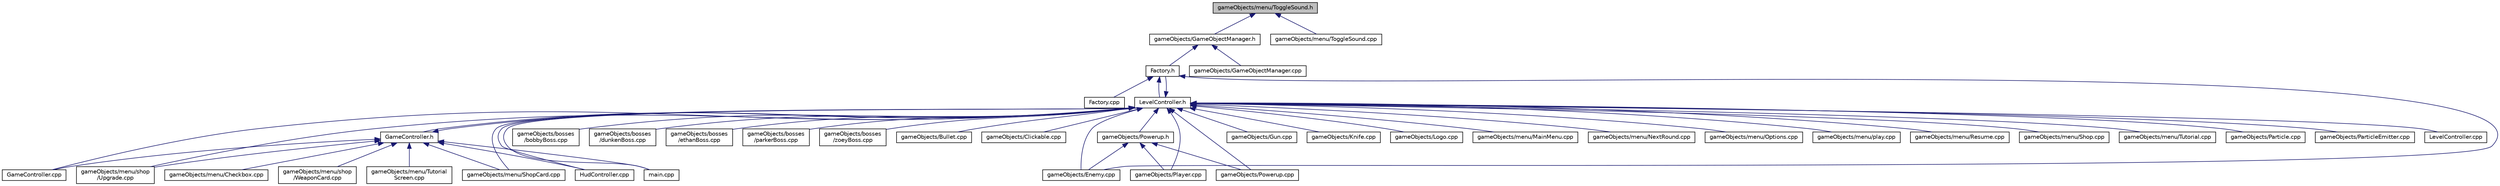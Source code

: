 digraph "gameObjects/menu/ToggleSound.h"
{
  edge [fontname="Helvetica",fontsize="10",labelfontname="Helvetica",labelfontsize="10"];
  node [fontname="Helvetica",fontsize="10",shape=record];
  Node1 [label="gameObjects/menu/ToggleSound.h",height=0.2,width=0.4,color="black", fillcolor="grey75", style="filled", fontcolor="black"];
  Node1 -> Node2 [dir="back",color="midnightblue",fontsize="10",style="solid"];
  Node2 [label="gameObjects/GameObjectManager.h",height=0.2,width=0.4,color="black", fillcolor="white", style="filled",URL="$_game_object_manager_8h.html"];
  Node2 -> Node3 [dir="back",color="midnightblue",fontsize="10",style="solid"];
  Node3 [label="Factory.h",height=0.2,width=0.4,color="black", fillcolor="white", style="filled",URL="$_factory_8h.html"];
  Node3 -> Node4 [dir="back",color="midnightblue",fontsize="10",style="solid"];
  Node4 [label="Factory.cpp",height=0.2,width=0.4,color="black", fillcolor="white", style="filled",URL="$_factory_8cpp.html"];
  Node3 -> Node5 [dir="back",color="midnightblue",fontsize="10",style="solid"];
  Node5 [label="LevelController.h",height=0.2,width=0.4,color="black", fillcolor="white", style="filled",URL="$_level_controller_8h.html"];
  Node5 -> Node3 [dir="back",color="midnightblue",fontsize="10",style="solid"];
  Node5 -> Node6 [dir="back",color="midnightblue",fontsize="10",style="solid"];
  Node6 [label="GameController.h",height=0.2,width=0.4,color="black", fillcolor="white", style="filled",URL="$_game_controller_8h.html"];
  Node6 -> Node5 [dir="back",color="midnightblue",fontsize="10",style="solid"];
  Node6 -> Node7 [dir="back",color="midnightblue",fontsize="10",style="solid"];
  Node7 [label="GameController.cpp",height=0.2,width=0.4,color="black", fillcolor="white", style="filled",URL="$_game_controller_8cpp.html"];
  Node6 -> Node8 [dir="back",color="midnightblue",fontsize="10",style="solid"];
  Node8 [label="gameObjects/menu/Checkbox.cpp",height=0.2,width=0.4,color="black", fillcolor="white", style="filled",URL="$_checkbox_8cpp.html"];
  Node6 -> Node9 [dir="back",color="midnightblue",fontsize="10",style="solid"];
  Node9 [label="gameObjects/menu/shop\l/Upgrade.cpp",height=0.2,width=0.4,color="black", fillcolor="white", style="filled",URL="$_upgrade_8cpp.html"];
  Node6 -> Node10 [dir="back",color="midnightblue",fontsize="10",style="solid"];
  Node10 [label="gameObjects/menu/shop\l/WeaponCard.cpp",height=0.2,width=0.4,color="black", fillcolor="white", style="filled",URL="$_weapon_card_8cpp.html"];
  Node6 -> Node11 [dir="back",color="midnightblue",fontsize="10",style="solid"];
  Node11 [label="gameObjects/menu/ShopCard.cpp",height=0.2,width=0.4,color="black", fillcolor="white", style="filled",URL="$_shop_card_8cpp.html"];
  Node6 -> Node12 [dir="back",color="midnightblue",fontsize="10",style="solid"];
  Node12 [label="gameObjects/menu/Tutorial\lScreen.cpp",height=0.2,width=0.4,color="black", fillcolor="white", style="filled",URL="$_tutorial_screen_8cpp.html"];
  Node6 -> Node13 [dir="back",color="midnightblue",fontsize="10",style="solid"];
  Node13 [label="HudController.cpp",height=0.2,width=0.4,color="black", fillcolor="white", style="filled",URL="$_hud_controller_8cpp.html"];
  Node6 -> Node14 [dir="back",color="midnightblue",fontsize="10",style="solid"];
  Node14 [label="main.cpp",height=0.2,width=0.4,color="black", fillcolor="white", style="filled",URL="$main_8cpp.html"];
  Node5 -> Node7 [dir="back",color="midnightblue",fontsize="10",style="solid"];
  Node5 -> Node15 [dir="back",color="midnightblue",fontsize="10",style="solid"];
  Node15 [label="gameObjects/bosses\l/bobbyBoss.cpp",height=0.2,width=0.4,color="black", fillcolor="white", style="filled",URL="$bobby_boss_8cpp.html"];
  Node5 -> Node16 [dir="back",color="midnightblue",fontsize="10",style="solid"];
  Node16 [label="gameObjects/bosses\l/dunkenBoss.cpp",height=0.2,width=0.4,color="black", fillcolor="white", style="filled",URL="$dunken_boss_8cpp.html"];
  Node5 -> Node17 [dir="back",color="midnightblue",fontsize="10",style="solid"];
  Node17 [label="gameObjects/bosses\l/ethanBoss.cpp",height=0.2,width=0.4,color="black", fillcolor="white", style="filled",URL="$ethan_boss_8cpp.html"];
  Node5 -> Node18 [dir="back",color="midnightblue",fontsize="10",style="solid"];
  Node18 [label="gameObjects/bosses\l/parkerBoss.cpp",height=0.2,width=0.4,color="black", fillcolor="white", style="filled",URL="$parker_boss_8cpp.html"];
  Node5 -> Node19 [dir="back",color="midnightblue",fontsize="10",style="solid"];
  Node19 [label="gameObjects/bosses\l/zoeyBoss.cpp",height=0.2,width=0.4,color="black", fillcolor="white", style="filled",URL="$zoey_boss_8cpp.html"];
  Node5 -> Node20 [dir="back",color="midnightblue",fontsize="10",style="solid"];
  Node20 [label="gameObjects/Bullet.cpp",height=0.2,width=0.4,color="black", fillcolor="white", style="filled",URL="$_bullet_8cpp.html"];
  Node5 -> Node21 [dir="back",color="midnightblue",fontsize="10",style="solid"];
  Node21 [label="gameObjects/Clickable.cpp",height=0.2,width=0.4,color="black", fillcolor="white", style="filled",URL="$_clickable_8cpp.html"];
  Node5 -> Node22 [dir="back",color="midnightblue",fontsize="10",style="solid"];
  Node22 [label="gameObjects/Powerup.h",height=0.2,width=0.4,color="black", fillcolor="white", style="filled",URL="$_powerup_8h.html"];
  Node22 -> Node23 [dir="back",color="midnightblue",fontsize="10",style="solid"];
  Node23 [label="gameObjects/Enemy.cpp",height=0.2,width=0.4,color="black", fillcolor="white", style="filled",URL="$_enemy_8cpp.html"];
  Node22 -> Node24 [dir="back",color="midnightblue",fontsize="10",style="solid"];
  Node24 [label="gameObjects/Player.cpp",height=0.2,width=0.4,color="black", fillcolor="white", style="filled",URL="$_player_8cpp.html"];
  Node22 -> Node25 [dir="back",color="midnightblue",fontsize="10",style="solid"];
  Node25 [label="gameObjects/Powerup.cpp",height=0.2,width=0.4,color="black", fillcolor="white", style="filled",URL="$_powerup_8cpp.html"];
  Node5 -> Node23 [dir="back",color="midnightblue",fontsize="10",style="solid"];
  Node5 -> Node26 [dir="back",color="midnightblue",fontsize="10",style="solid"];
  Node26 [label="gameObjects/Gun.cpp",height=0.2,width=0.4,color="black", fillcolor="white", style="filled",URL="$_gun_8cpp.html"];
  Node5 -> Node27 [dir="back",color="midnightblue",fontsize="10",style="solid"];
  Node27 [label="gameObjects/Knife.cpp",height=0.2,width=0.4,color="black", fillcolor="white", style="filled",URL="$_knife_8cpp.html"];
  Node5 -> Node28 [dir="back",color="midnightblue",fontsize="10",style="solid"];
  Node28 [label="gameObjects/Logo.cpp",height=0.2,width=0.4,color="black", fillcolor="white", style="filled",URL="$_logo_8cpp.html"];
  Node5 -> Node29 [dir="back",color="midnightblue",fontsize="10",style="solid"];
  Node29 [label="gameObjects/menu/MainMenu.cpp",height=0.2,width=0.4,color="black", fillcolor="white", style="filled",URL="$_main_menu_8cpp.html"];
  Node5 -> Node30 [dir="back",color="midnightblue",fontsize="10",style="solid"];
  Node30 [label="gameObjects/menu/NextRound.cpp",height=0.2,width=0.4,color="black", fillcolor="white", style="filled",URL="$_next_round_8cpp.html"];
  Node5 -> Node31 [dir="back",color="midnightblue",fontsize="10",style="solid"];
  Node31 [label="gameObjects/menu/Options.cpp",height=0.2,width=0.4,color="black", fillcolor="white", style="filled",URL="$_options_8cpp.html"];
  Node5 -> Node32 [dir="back",color="midnightblue",fontsize="10",style="solid"];
  Node32 [label="gameObjects/menu/play.cpp",height=0.2,width=0.4,color="black", fillcolor="white", style="filled",URL="$play_8cpp.html"];
  Node5 -> Node33 [dir="back",color="midnightblue",fontsize="10",style="solid"];
  Node33 [label="gameObjects/menu/Resume.cpp",height=0.2,width=0.4,color="black", fillcolor="white", style="filled",URL="$_resume_8cpp.html"];
  Node5 -> Node9 [dir="back",color="midnightblue",fontsize="10",style="solid"];
  Node5 -> Node34 [dir="back",color="midnightblue",fontsize="10",style="solid"];
  Node34 [label="gameObjects/menu/Shop.cpp",height=0.2,width=0.4,color="black", fillcolor="white", style="filled",URL="$_shop_8cpp.html"];
  Node5 -> Node11 [dir="back",color="midnightblue",fontsize="10",style="solid"];
  Node5 -> Node35 [dir="back",color="midnightblue",fontsize="10",style="solid"];
  Node35 [label="gameObjects/menu/Tutorial.cpp",height=0.2,width=0.4,color="black", fillcolor="white", style="filled",URL="$_tutorial_8cpp.html"];
  Node5 -> Node36 [dir="back",color="midnightblue",fontsize="10",style="solid"];
  Node36 [label="gameObjects/Particle.cpp",height=0.2,width=0.4,color="black", fillcolor="white", style="filled",URL="$_particle_8cpp.html"];
  Node5 -> Node37 [dir="back",color="midnightblue",fontsize="10",style="solid"];
  Node37 [label="gameObjects/ParticleEmitter.cpp",height=0.2,width=0.4,color="black", fillcolor="white", style="filled",URL="$_particle_emitter_8cpp.html"];
  Node5 -> Node24 [dir="back",color="midnightblue",fontsize="10",style="solid"];
  Node5 -> Node25 [dir="back",color="midnightblue",fontsize="10",style="solid"];
  Node5 -> Node13 [dir="back",color="midnightblue",fontsize="10",style="solid"];
  Node5 -> Node38 [dir="back",color="midnightblue",fontsize="10",style="solid"];
  Node38 [label="LevelController.cpp",height=0.2,width=0.4,color="black", fillcolor="white", style="filled",URL="$_level_controller_8cpp.html"];
  Node5 -> Node14 [dir="back",color="midnightblue",fontsize="10",style="solid"];
  Node3 -> Node23 [dir="back",color="midnightblue",fontsize="10",style="solid"];
  Node2 -> Node39 [dir="back",color="midnightblue",fontsize="10",style="solid"];
  Node39 [label="gameObjects/GameObjectManager.cpp",height=0.2,width=0.4,color="black", fillcolor="white", style="filled",URL="$_game_object_manager_8cpp.html"];
  Node1 -> Node40 [dir="back",color="midnightblue",fontsize="10",style="solid"];
  Node40 [label="gameObjects/menu/ToggleSound.cpp",height=0.2,width=0.4,color="black", fillcolor="white", style="filled",URL="$_toggle_sound_8cpp.html"];
}
